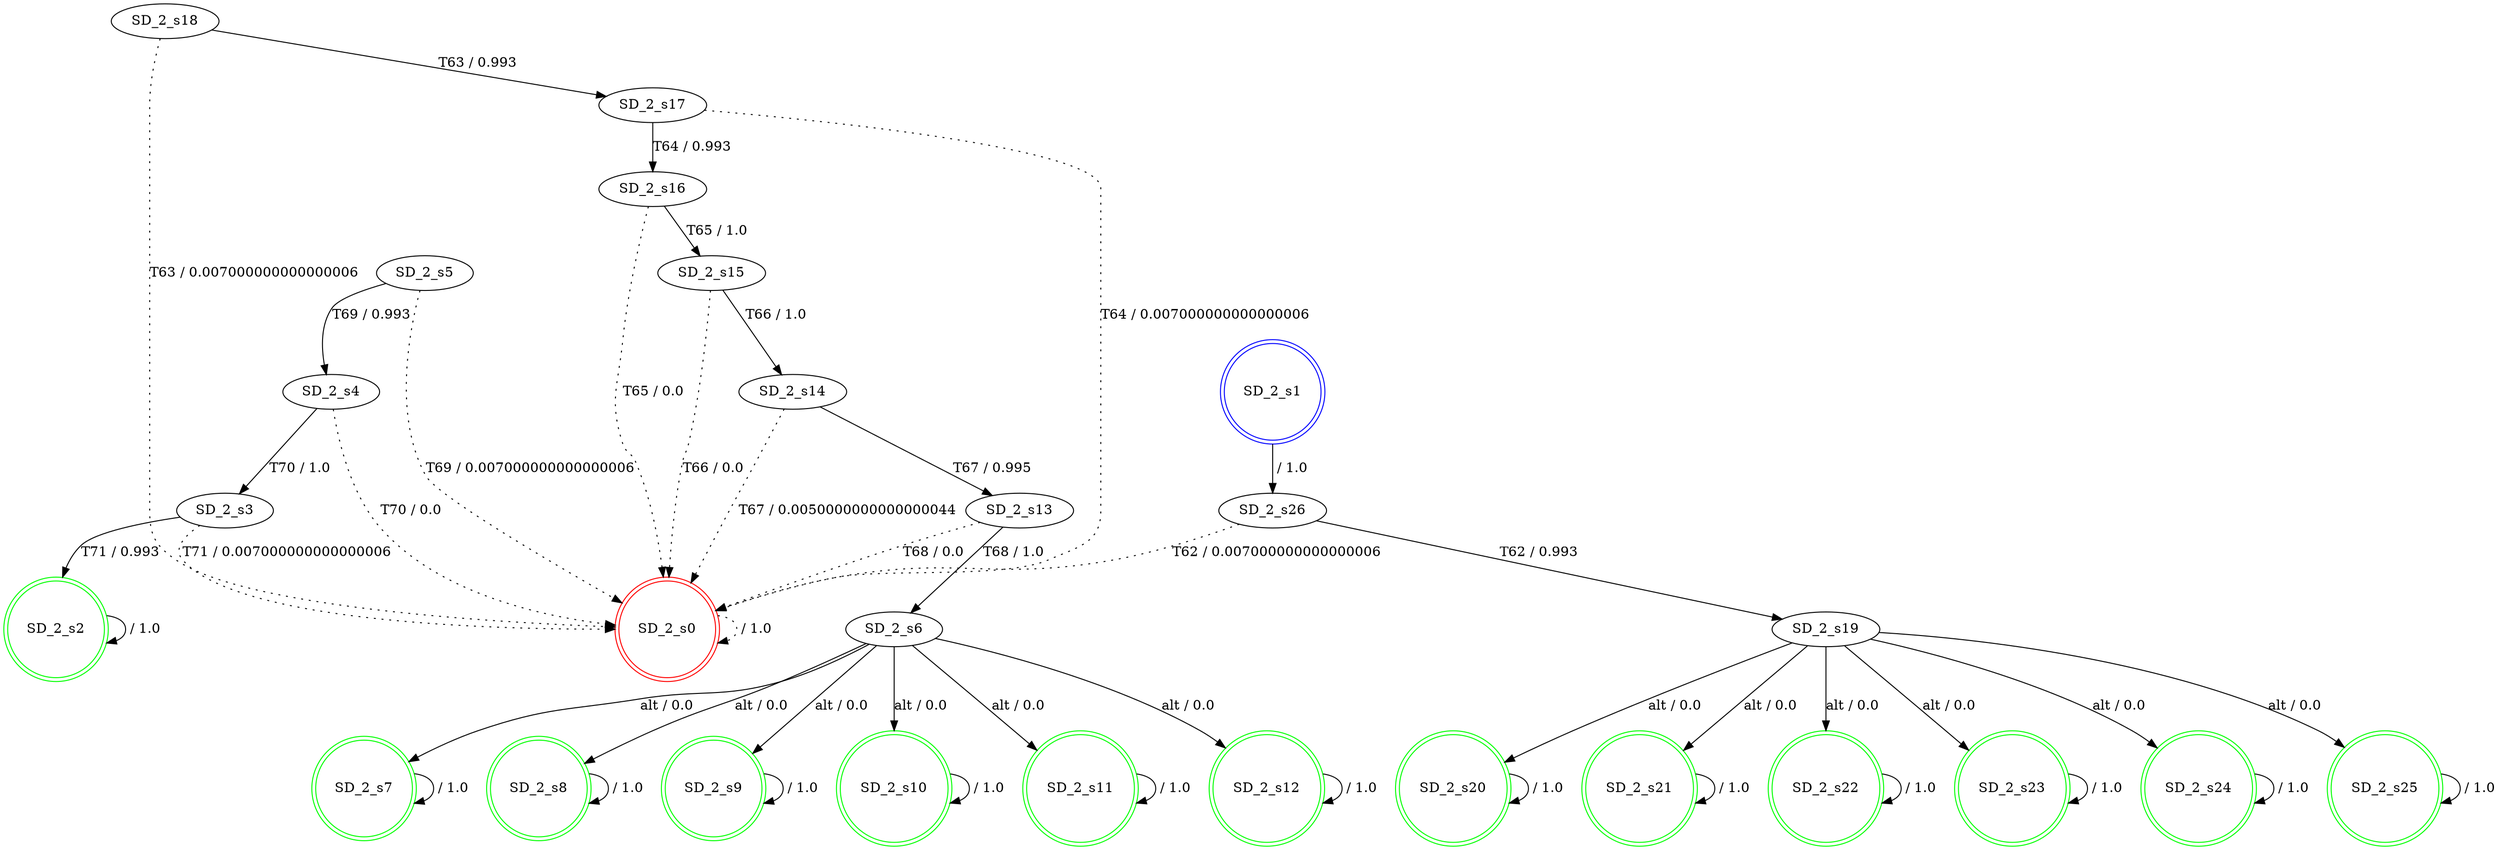 digraph graphname {
SD_2_s0 [label="SD_2_s0",color=red,shape=doublecircle ];
SD_2_s1 [label="SD_2_s1",color=blue,shape=doublecircle ];
SD_2_s2 [label="SD_2_s2",color=green,shape=doublecircle ];
SD_2_s3 [label="SD_2_s3" ];
SD_2_s4 [label="SD_2_s4" ];
SD_2_s5 [label="SD_2_s5" ];
SD_2_s6 [label="SD_2_s6" ];
SD_2_s7 [label="SD_2_s7",color=green,shape=doublecircle ];
SD_2_s8 [label="SD_2_s8",color=green,shape=doublecircle ];
SD_2_s9 [label="SD_2_s9",color=green,shape=doublecircle ];
SD_2_s10 [label="SD_2_s10",color=green,shape=doublecircle ];
SD_2_s11 [label="SD_2_s11",color=green,shape=doublecircle ];
SD_2_s12 [label="SD_2_s12",color=green,shape=doublecircle ];
SD_2_s13 [label="SD_2_s13" ];
SD_2_s14 [label="SD_2_s14" ];
SD_2_s15 [label="SD_2_s15" ];
SD_2_s16 [label="SD_2_s16" ];
SD_2_s17 [label="SD_2_s17" ];
SD_2_s18 [label="SD_2_s18" ];
SD_2_s19 [label="SD_2_s19" ];
SD_2_s20 [label="SD_2_s20",color=green,shape=doublecircle ];
SD_2_s21 [label="SD_2_s21",color=green,shape=doublecircle ];
SD_2_s22 [label="SD_2_s22",color=green,shape=doublecircle ];
SD_2_s23 [label="SD_2_s23",color=green,shape=doublecircle ];
SD_2_s24 [label="SD_2_s24",color=green,shape=doublecircle ];
SD_2_s25 [label="SD_2_s25",color=green,shape=doublecircle ];
SD_2_s26 [label="SD_2_s26" ];
SD_2_s0 -> SD_2_s0 [label=" / 1.0", style=dotted];
SD_2_s1 -> SD_2_s26 [label=" / 1.0"];
SD_2_s2 -> SD_2_s2 [label=" / 1.0"];
SD_2_s3 -> SD_2_s2 [label="T71 / 0.993"];
SD_2_s3 -> SD_2_s0 [label="T71 / 0.007000000000000006", style=dotted];
SD_2_s4 -> SD_2_s3 [label="T70 / 1.0"];
SD_2_s4 -> SD_2_s0 [label="T70 / 0.0", style=dotted];
SD_2_s5 -> SD_2_s4 [label="T69 / 0.993"];
SD_2_s5 -> SD_2_s0 [label="T69 / 0.007000000000000006", style=dotted];
SD_2_s6 -> SD_2_s7 [label="alt / 0.0"];
SD_2_s6 -> SD_2_s8 [label="alt / 0.0"];
SD_2_s6 -> SD_2_s9 [label="alt / 0.0"];
SD_2_s6 -> SD_2_s10 [label="alt / 0.0"];
SD_2_s6 -> SD_2_s11 [label="alt / 0.0"];
SD_2_s6 -> SD_2_s12 [label="alt / 0.0"];
SD_2_s7 -> SD_2_s7 [label=" / 1.0"];
SD_2_s8 -> SD_2_s8 [label=" / 1.0"];
SD_2_s9 -> SD_2_s9 [label=" / 1.0"];
SD_2_s10 -> SD_2_s10 [label=" / 1.0"];
SD_2_s11 -> SD_2_s11 [label=" / 1.0"];
SD_2_s12 -> SD_2_s12 [label=" / 1.0"];
SD_2_s13 -> SD_2_s6 [label="T68 / 1.0"];
SD_2_s13 -> SD_2_s0 [label="T68 / 0.0", style=dotted];
SD_2_s14 -> SD_2_s13 [label="T67 / 0.995"];
SD_2_s14 -> SD_2_s0 [label="T67 / 0.0050000000000000044", style=dotted];
SD_2_s15 -> SD_2_s14 [label="T66 / 1.0"];
SD_2_s15 -> SD_2_s0 [label="T66 / 0.0", style=dotted];
SD_2_s16 -> SD_2_s15 [label="T65 / 1.0"];
SD_2_s16 -> SD_2_s0 [label="T65 / 0.0", style=dotted];
SD_2_s17 -> SD_2_s16 [label="T64 / 0.993"];
SD_2_s17 -> SD_2_s0 [label="T64 / 0.007000000000000006", style=dotted];
SD_2_s18 -> SD_2_s17 [label="T63 / 0.993"];
SD_2_s18 -> SD_2_s0 [label="T63 / 0.007000000000000006", style=dotted];
SD_2_s19 -> SD_2_s20 [label="alt / 0.0"];
SD_2_s19 -> SD_2_s21 [label="alt / 0.0"];
SD_2_s19 -> SD_2_s22 [label="alt / 0.0"];
SD_2_s19 -> SD_2_s23 [label="alt / 0.0"];
SD_2_s19 -> SD_2_s24 [label="alt / 0.0"];
SD_2_s19 -> SD_2_s25 [label="alt / 0.0"];
SD_2_s20 -> SD_2_s20 [label=" / 1.0"];
SD_2_s21 -> SD_2_s21 [label=" / 1.0"];
SD_2_s22 -> SD_2_s22 [label=" / 1.0"];
SD_2_s23 -> SD_2_s23 [label=" / 1.0"];
SD_2_s24 -> SD_2_s24 [label=" / 1.0"];
SD_2_s25 -> SD_2_s25 [label=" / 1.0"];
SD_2_s26 -> SD_2_s19 [label="T62 / 0.993"];
SD_2_s26 -> SD_2_s0 [label="T62 / 0.007000000000000006", style=dotted];
}